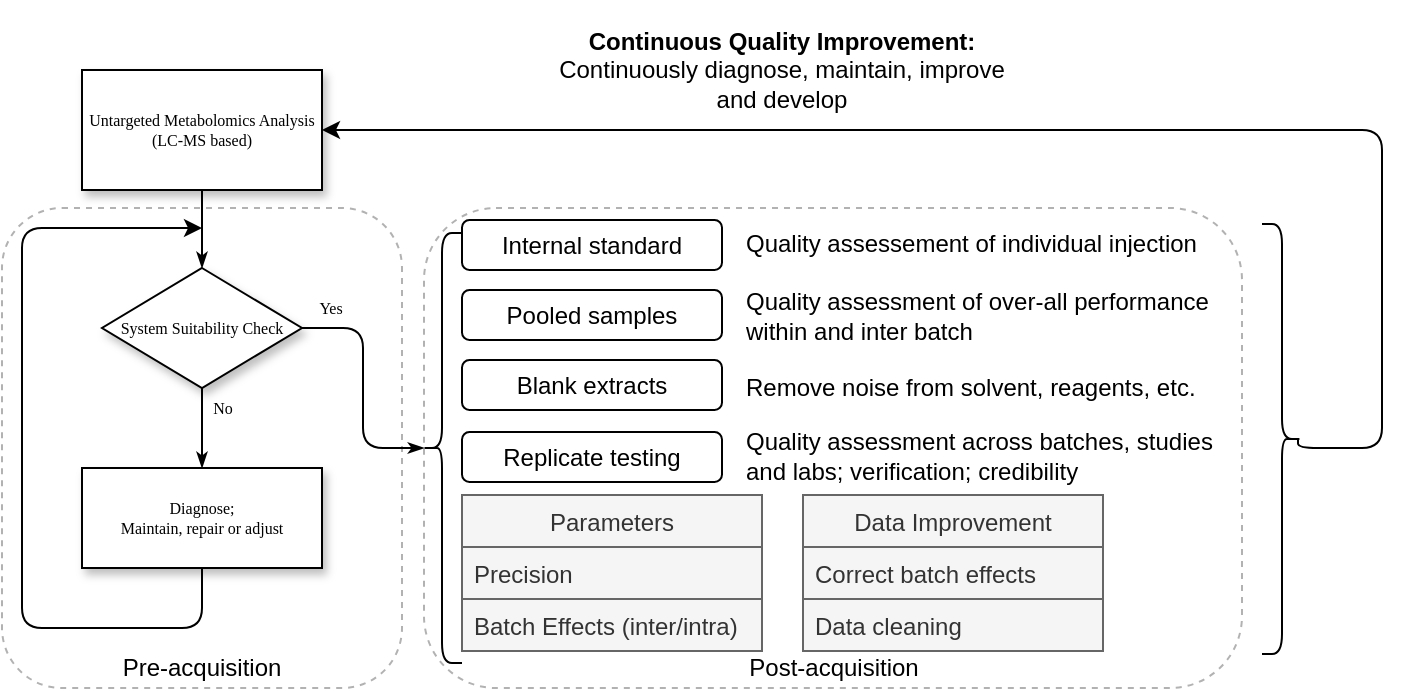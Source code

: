 <mxfile version="10.6.2" type="github"><diagram id="tgRO7L3u7PYnn-eX4Sxb" name="Page-1"><mxGraphModel dx="986" dy="510" grid="1" gridSize="10" guides="1" tooltips="1" connect="1" arrows="1" fold="1" page="1" pageScale="1" pageWidth="1169" pageHeight="827" math="0" shadow="0"><root><mxCell id="0"/><mxCell id="1" parent="0"/><mxCell id="9TmmcOqtLDCzobxfhCm3-25" value="" style="rounded=1;whiteSpace=wrap;html=1;labelBackgroundColor=#ffffff;align=left;fillColor=none;dashed=1;opacity=30;" parent="1" vertex="1"><mxGeometry x="150" y="190" width="200" height="240" as="geometry"/></mxCell><mxCell id="9TmmcOqtLDCzobxfhCm3-1" value="" style="rounded=1;whiteSpace=wrap;html=1;labelBackgroundColor=#ffffff;align=left;fillColor=none;dashed=1;opacity=30;" parent="1" vertex="1"><mxGeometry x="361" y="190" width="409" height="240" as="geometry"/></mxCell><mxCell id="9TmmcOqtLDCzobxfhCm3-2" style="edgeStyle=orthogonalEdgeStyle;rounded=0;html=1;labelBackgroundColor=none;startSize=5;endArrow=classicThin;endFill=1;endSize=5;jettySize=auto;orthogonalLoop=1;strokeColor=#000000;strokeWidth=1;fontFamily=Verdana;fontSize=8;fontColor=#000000;" parent="1" source="9TmmcOqtLDCzobxfhCm3-3" target="9TmmcOqtLDCzobxfhCm3-6" edge="1"><mxGeometry relative="1" as="geometry"/></mxCell><mxCell id="9TmmcOqtLDCzobxfhCm3-3" value="Untargeted Metabolomics Analysis&lt;br&gt;(LC-MS based)&lt;br&gt;" style="shape=trapezoid;whiteSpace=wrap;html=1;rounded=0;shadow=1;labelBackgroundColor=none;strokeColor=#000000;strokeWidth=1;fillColor=#ffffff;fontFamily=Verdana;fontSize=8;fontColor=#000000;align=center;flipV=1;comic=0;size=0;" parent="1" vertex="1"><mxGeometry x="190" y="121" width="120" height="60" as="geometry"/></mxCell><mxCell id="9TmmcOqtLDCzobxfhCm3-4" value="Yes" style="edgeStyle=orthogonalEdgeStyle;rounded=1;html=1;labelBackgroundColor=none;startSize=5;endArrow=classicThin;endFill=1;endSize=5;jettySize=auto;orthogonalLoop=1;strokeColor=#000000;strokeWidth=1;fontFamily=Verdana;fontSize=8;fontColor=#000000;" parent="1" source="9TmmcOqtLDCzobxfhCm3-6" target="9TmmcOqtLDCzobxfhCm3-1" edge="1"><mxGeometry x="-0.778" y="10" relative="1" as="geometry"><mxPoint as="offset"/><mxPoint x="390" y="250" as="targetPoint"/></mxGeometry></mxCell><mxCell id="9TmmcOqtLDCzobxfhCm3-5" value="No" style="edgeStyle=orthogonalEdgeStyle;rounded=0;html=1;labelBackgroundColor=none;startSize=5;endArrow=classicThin;endFill=1;endSize=5;jettySize=auto;orthogonalLoop=1;strokeColor=#000000;strokeWidth=1;fontFamily=Verdana;fontSize=8;fontColor=#000000;" parent="1" source="9TmmcOqtLDCzobxfhCm3-6" target="9TmmcOqtLDCzobxfhCm3-7" edge="1"><mxGeometry x="-0.5" y="10" relative="1" as="geometry"><mxPoint as="offset"/></mxGeometry></mxCell><mxCell id="9TmmcOqtLDCzobxfhCm3-6" value="System Suitability Check&lt;br&gt;" style="rhombus;whiteSpace=wrap;html=1;rounded=0;shadow=1;labelBackgroundColor=none;strokeColor=#000000;strokeWidth=1;fillColor=#ffffff;fontFamily=Verdana;fontSize=8;fontColor=#000000;align=center;" parent="1" vertex="1"><mxGeometry x="200" y="220" width="100" height="60" as="geometry"/></mxCell><mxCell id="9TmmcOqtLDCzobxfhCm3-7" value="Diagnose;&lt;br&gt;Maintain,&amp;nbsp;repair or&amp;nbsp;adjust" style="whiteSpace=wrap;html=1;rounded=0;shadow=1;labelBackgroundColor=none;strokeColor=#000000;strokeWidth=1;fillColor=#ffffff;fontFamily=Verdana;fontSize=8;fontColor=#000000;align=center;" parent="1" vertex="1"><mxGeometry x="190" y="320" width="120" height="50" as="geometry"/></mxCell><mxCell id="9TmmcOqtLDCzobxfhCm3-8" value="" style="endArrow=classic;html=1;exitX=0.5;exitY=1;exitDx=0;exitDy=0;" parent="1" source="9TmmcOqtLDCzobxfhCm3-7" edge="1"><mxGeometry width="50" height="50" relative="1" as="geometry"><mxPoint x="90" y="240" as="sourcePoint"/><mxPoint x="250" y="200" as="targetPoint"/><Array as="points"><mxPoint x="250" y="400"/><mxPoint x="160" y="400"/><mxPoint x="160" y="290"/><mxPoint x="160" y="200"/></Array></mxGeometry></mxCell><mxCell id="9TmmcOqtLDCzobxfhCm3-10" value="Internal standard&lt;br&gt;" style="rounded=1;whiteSpace=wrap;html=1;gradientColor=none;" parent="1" vertex="1"><mxGeometry x="380" y="196" width="130" height="25" as="geometry"/></mxCell><mxCell id="9TmmcOqtLDCzobxfhCm3-12" value="Pooled samples&lt;br&gt;" style="rounded=1;whiteSpace=wrap;html=1;" parent="1" vertex="1"><mxGeometry x="380" y="231" width="130" height="25" as="geometry"/></mxCell><mxCell id="9TmmcOqtLDCzobxfhCm3-13" value="Blank extracts&lt;br&gt;" style="rounded=1;whiteSpace=wrap;html=1;" parent="1" vertex="1"><mxGeometry x="380" y="266" width="130" height="25" as="geometry"/></mxCell><mxCell id="9TmmcOqtLDCzobxfhCm3-14" value="&lt;span&gt;Quality assessement of individual injection&lt;/span&gt;" style="text;html=1;strokeColor=none;fillColor=none;align=left;verticalAlign=middle;whiteSpace=wrap;rounded=0;labelBackgroundColor=#ffffff;" parent="1" vertex="1"><mxGeometry x="520" y="198" width="240" height="20" as="geometry"/></mxCell><mxCell id="9TmmcOqtLDCzobxfhCm3-17" value="Quality assessment of over-all performance within and inter batch&lt;br&gt;" style="text;html=1;strokeColor=none;fillColor=none;align=left;verticalAlign=middle;whiteSpace=wrap;rounded=0;labelBackgroundColor=#ffffff;" parent="1" vertex="1"><mxGeometry x="520" y="233.5" width="240" height="20" as="geometry"/></mxCell><mxCell id="9TmmcOqtLDCzobxfhCm3-18" value="Remove noise from solvent, reagents, etc.&lt;br&gt;" style="text;html=1;strokeColor=none;fillColor=none;align=left;verticalAlign=middle;whiteSpace=wrap;rounded=0;labelBackgroundColor=#ffffff;" parent="1" vertex="1"><mxGeometry x="520" y="265" width="240" height="30" as="geometry"/></mxCell><mxCell id="9TmmcOqtLDCzobxfhCm3-21" value="Replicate testing&lt;br&gt;" style="rounded=1;whiteSpace=wrap;html=1;" parent="1" vertex="1"><mxGeometry x="380" y="302" width="130" height="25" as="geometry"/></mxCell><mxCell id="9TmmcOqtLDCzobxfhCm3-23" value="Quality assessment across batches, studies and labs; verification; credibility&lt;br&gt;" style="text;html=1;strokeColor=none;fillColor=none;align=left;verticalAlign=middle;whiteSpace=wrap;rounded=0;labelBackgroundColor=#ffffff;" parent="1" vertex="1"><mxGeometry x="520" y="293.5" width="240" height="40" as="geometry"/></mxCell><mxCell id="9TmmcOqtLDCzobxfhCm3-26" value="Pre-acquisition" style="text;html=1;strokeColor=none;fillColor=none;align=center;verticalAlign=middle;whiteSpace=wrap;rounded=0;dashed=1;labelBackgroundColor=#ffffff;opacity=30;" parent="1" vertex="1"><mxGeometry x="190" y="410" width="120" height="20" as="geometry"/></mxCell><mxCell id="9TmmcOqtLDCzobxfhCm3-27" value="Post-acquisition" style="text;html=1;strokeColor=none;fillColor=none;align=center;verticalAlign=middle;whiteSpace=wrap;rounded=0;dashed=1;labelBackgroundColor=#ffffff;opacity=30;" parent="1" vertex="1"><mxGeometry x="505.5" y="410" width="120" height="20" as="geometry"/></mxCell><mxCell id="9TmmcOqtLDCzobxfhCm3-28" value="&lt;b&gt;Continuous Quality Improvement:&lt;/b&gt; Continuously diagnose, maintain, improve and develop&lt;br&gt;" style="text;html=1;strokeColor=none;fillColor=none;align=center;verticalAlign=middle;whiteSpace=wrap;rounded=0;dashed=1;labelBackgroundColor=#ffffff;opacity=30;" parent="1" vertex="1"><mxGeometry x="420" y="86" width="240" height="70" as="geometry"/></mxCell><mxCell id="9TmmcOqtLDCzobxfhCm3-31" value="" style="shape=curlyBracket;whiteSpace=wrap;html=1;rounded=1;shadow=0;" parent="1" vertex="1"><mxGeometry x="360" y="202.5" width="20" height="215" as="geometry"/></mxCell><mxCell id="9TmmcOqtLDCzobxfhCm3-33" style="edgeStyle=orthogonalEdgeStyle;rounded=1;orthogonalLoop=1;jettySize=auto;html=1;exitX=0.1;exitY=0.5;exitDx=0;exitDy=0;exitPerimeter=0;entryX=1;entryY=0.5;entryDx=0;entryDy=0;" parent="1" source="9TmmcOqtLDCzobxfhCm3-32" target="9TmmcOqtLDCzobxfhCm3-3" edge="1"><mxGeometry relative="1" as="geometry"><mxPoint x="960" y="309.857" as="targetPoint"/><Array as="points"><mxPoint x="798" y="310"/><mxPoint x="840" y="310"/><mxPoint x="840" y="151"/></Array></mxGeometry></mxCell><mxCell id="9TmmcOqtLDCzobxfhCm3-32" value="" style="shape=curlyBracket;whiteSpace=wrap;html=1;rounded=1;shadow=0;flipV=0;flipH=1;" parent="1" vertex="1"><mxGeometry x="780" y="198" width="20" height="215" as="geometry"/></mxCell><mxCell id="wfm9uIPfgycSOJmDMbBl-1" value="Parameters" style="swimlane;fontStyle=0;childLayout=stackLayout;horizontal=1;startSize=26;fillColor=#f5f5f5;horizontalStack=0;resizeParent=1;resizeParentMax=0;resizeLast=0;collapsible=1;marginBottom=0;strokeColor=#666666;fontColor=#333333;" vertex="1" parent="1"><mxGeometry x="380" y="333.5" width="150" height="78" as="geometry"/></mxCell><mxCell id="wfm9uIPfgycSOJmDMbBl-2" value="Precision" style="text;fillColor=#f5f5f5;align=left;verticalAlign=top;spacingLeft=4;spacingRight=4;overflow=hidden;rotatable=0;points=[[0,0.5],[1,0.5]];portConstraint=eastwest;strokeColor=#666666;fontColor=#333333;" vertex="1" parent="wfm9uIPfgycSOJmDMbBl-1"><mxGeometry y="26" width="150" height="26" as="geometry"/></mxCell><mxCell id="wfm9uIPfgycSOJmDMbBl-3" value="Batch Effects (inter/intra)" style="text;strokeColor=#666666;fillColor=#f5f5f5;align=left;verticalAlign=top;spacingLeft=4;spacingRight=4;overflow=hidden;rotatable=0;points=[[0,0.5],[1,0.5]];portConstraint=eastwest;fontColor=#333333;" vertex="1" parent="wfm9uIPfgycSOJmDMbBl-1"><mxGeometry y="52" width="150" height="26" as="geometry"/></mxCell><mxCell id="wfm9uIPfgycSOJmDMbBl-5" value="Data Improvement" style="swimlane;fontStyle=0;childLayout=stackLayout;horizontal=1;startSize=26;fillColor=#f5f5f5;horizontalStack=0;resizeParent=1;resizeParentMax=0;resizeLast=0;collapsible=1;marginBottom=0;strokeColor=#666666;fontColor=#333333;" vertex="1" parent="1"><mxGeometry x="550.5" y="333.5" width="150" height="78" as="geometry"/></mxCell><mxCell id="wfm9uIPfgycSOJmDMbBl-6" value="Correct batch effects" style="text;strokeColor=#666666;fillColor=#f5f5f5;align=left;verticalAlign=top;spacingLeft=4;spacingRight=4;overflow=hidden;rotatable=0;points=[[0,0.5],[1,0.5]];portConstraint=eastwest;fontColor=#333333;" vertex="1" parent="wfm9uIPfgycSOJmDMbBl-5"><mxGeometry y="26" width="150" height="26" as="geometry"/></mxCell><mxCell id="wfm9uIPfgycSOJmDMbBl-7" value="Data cleaning" style="text;strokeColor=#666666;fillColor=#f5f5f5;align=left;verticalAlign=top;spacingLeft=4;spacingRight=4;overflow=hidden;rotatable=0;points=[[0,0.5],[1,0.5]];portConstraint=eastwest;fontColor=#333333;" vertex="1" parent="wfm9uIPfgycSOJmDMbBl-5"><mxGeometry y="52" width="150" height="26" as="geometry"/></mxCell></root></mxGraphModel></diagram></mxfile>
